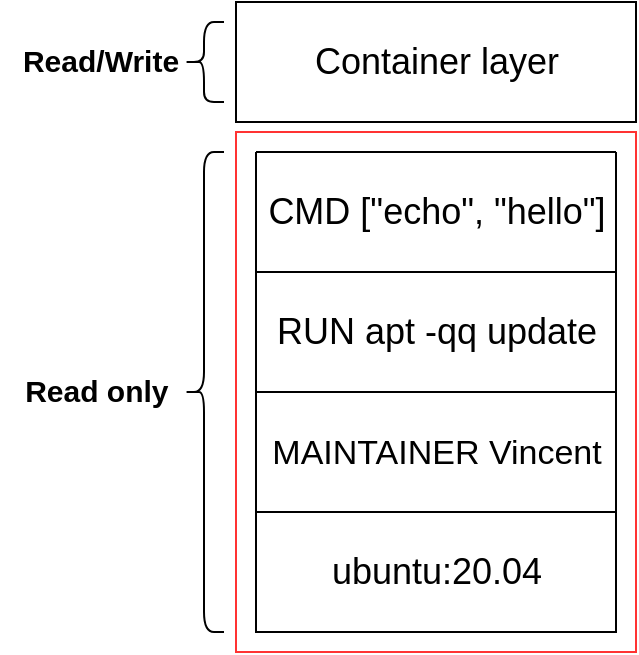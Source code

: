 <mxfile version="15.2.9" type="github">
  <diagram id="prtHgNgQTEPvFCAcTncT" name="Page-1">
    <mxGraphModel dx="782" dy="468" grid="1" gridSize="10" guides="1" tooltips="1" connect="1" arrows="1" fold="1" page="1" pageScale="1" pageWidth="827" pageHeight="1169" math="0" shadow="0">
      <root>
        <mxCell id="0" />
        <mxCell id="1" parent="0" />
        <mxCell id="pY_blO6SuWpe66ele8xy-3" value="" style="rounded=0;whiteSpace=wrap;html=1;fontSize=15;strokeColor=#FF3333;" parent="1" vertex="1">
          <mxGeometry x="260" y="160" width="200" height="260" as="geometry" />
        </mxCell>
        <mxCell id="mFB66o9sB7t4NMZbkuxG-1" value="" style="swimlane;startSize=0;" parent="1" vertex="1">
          <mxGeometry x="270" y="170" width="180" height="60" as="geometry" />
        </mxCell>
        <mxCell id="mFB66o9sB7t4NMZbkuxG-2" value="&lt;div&gt;CMD [&quot;echo&quot;, &quot;hello&quot;]&lt;/div&gt;" style="text;html=1;align=center;verticalAlign=middle;resizable=0;points=[];autosize=1;strokeColor=none;fillColor=none;fontSize=18;" parent="mFB66o9sB7t4NMZbkuxG-1" vertex="1">
          <mxGeometry y="15" width="180" height="30" as="geometry" />
        </mxCell>
        <mxCell id="mFB66o9sB7t4NMZbkuxG-3" value="" style="swimlane;startSize=0;" parent="1" vertex="1">
          <mxGeometry x="270" y="230" width="180" height="60" as="geometry" />
        </mxCell>
        <mxCell id="mFB66o9sB7t4NMZbkuxG-4" value="RUN apt -qq update" style="text;html=1;align=center;verticalAlign=middle;resizable=0;points=[];autosize=1;strokeColor=none;fillColor=none;fontSize=18;" parent="mFB66o9sB7t4NMZbkuxG-3" vertex="1">
          <mxGeometry y="15" width="180" height="30" as="geometry" />
        </mxCell>
        <mxCell id="mFB66o9sB7t4NMZbkuxG-5" value="" style="swimlane;startSize=0;" parent="1" vertex="1">
          <mxGeometry x="270" y="290" width="180" height="60" as="geometry" />
        </mxCell>
        <mxCell id="PO_3bKozwQr9iJOwNLG--1" value="&lt;div&gt;&lt;font style=&quot;font-size: 17px&quot;&gt;MAINTAINER Vincent&lt;/font&gt;&lt;/div&gt;" style="text;html=1;align=center;verticalAlign=middle;resizable=0;points=[];autosize=1;strokeColor=none;fillColor=none;fontSize=18;" vertex="1" parent="mFB66o9sB7t4NMZbkuxG-5">
          <mxGeometry y="15" width="180" height="30" as="geometry" />
        </mxCell>
        <mxCell id="mFB66o9sB7t4NMZbkuxG-7" value="" style="swimlane;startSize=0;" parent="1" vertex="1">
          <mxGeometry x="270" y="350" width="180" height="60" as="geometry" />
        </mxCell>
        <mxCell id="mFB66o9sB7t4NMZbkuxG-8" value="ubuntu:20.04" style="text;html=1;align=center;verticalAlign=middle;resizable=0;points=[];autosize=1;strokeColor=none;fillColor=none;fontSize=18;" parent="mFB66o9sB7t4NMZbkuxG-7" vertex="1">
          <mxGeometry x="30" y="15" width="120" height="30" as="geometry" />
        </mxCell>
        <mxCell id="pY_blO6SuWpe66ele8xy-1" value="" style="shape=curlyBracket;whiteSpace=wrap;html=1;rounded=1;" parent="1" vertex="1">
          <mxGeometry x="234" y="170" width="20" height="240" as="geometry" />
        </mxCell>
        <mxCell id="pY_blO6SuWpe66ele8xy-2" value="&lt;font style=&quot;font-size: 15px&quot;&gt;Read only&amp;nbsp;&lt;/font&gt;" style="text;strokeColor=none;fillColor=none;html=1;fontSize=24;fontStyle=1;verticalAlign=middle;align=center;" parent="1" vertex="1">
          <mxGeometry x="142" y="267" width="100" height="40" as="geometry" />
        </mxCell>
        <mxCell id="pY_blO6SuWpe66ele8xy-4" value="" style="rounded=0;whiteSpace=wrap;html=1;fontSize=15;strokeColor=#000000;" parent="1" vertex="1">
          <mxGeometry x="260" y="95" width="200" height="60" as="geometry" />
        </mxCell>
        <mxCell id="pY_blO6SuWpe66ele8xy-5" value="" style="shape=curlyBracket;whiteSpace=wrap;html=1;rounded=1;" parent="1" vertex="1">
          <mxGeometry x="234" y="105" width="20" height="40" as="geometry" />
        </mxCell>
        <mxCell id="pY_blO6SuWpe66ele8xy-6" value="&lt;span style=&quot;font-size: 15px&quot;&gt;Read/Write&lt;/span&gt;" style="text;strokeColor=none;fillColor=none;html=1;fontSize=24;fontStyle=1;verticalAlign=middle;align=center;" parent="1" vertex="1">
          <mxGeometry x="142" y="102" width="100" height="40" as="geometry" />
        </mxCell>
        <mxCell id="pY_blO6SuWpe66ele8xy-7" value="Container layer" style="text;html=1;align=center;verticalAlign=middle;resizable=0;points=[];autosize=1;strokeColor=none;fillColor=none;fontSize=18;" parent="1" vertex="1">
          <mxGeometry x="290" y="110" width="140" height="30" as="geometry" />
        </mxCell>
      </root>
    </mxGraphModel>
  </diagram>
</mxfile>
